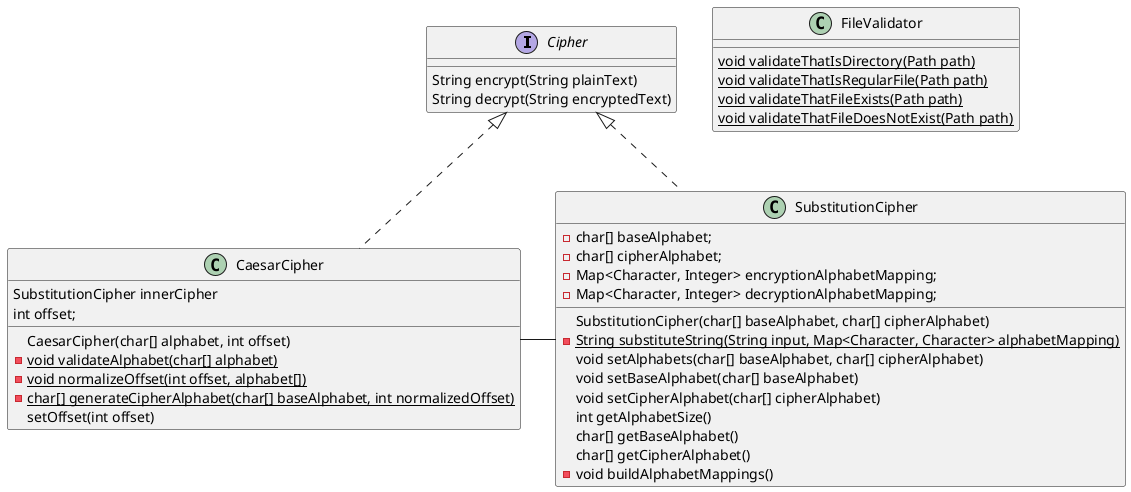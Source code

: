 @startuml

interface Cipher {
    String encrypt(String plainText)
    String decrypt(String encryptedText)
}

class SubstitutionCipher implements Cipher {
    - char[] baseAlphabet;
    - char[] cipherAlphabet;
    - Map<Character, Integer> encryptionAlphabetMapping;
    - Map<Character, Integer> decryptionAlphabetMapping;

    SubstitutionCipher(char[] baseAlphabet, char[] cipherAlphabet)
    - {static} String substituteString(String input, Map<Character, Character> alphabetMapping)
    void setAlphabets(char[] baseAlphabet, char[] cipherAlphabet)
    void setBaseAlphabet(char[] baseAlphabet)
    void setCipherAlphabet(char[] cipherAlphabet)
    int getAlphabetSize()
    char[] getBaseAlphabet()
    char[] getCipherAlphabet()
    - void buildAlphabetMappings()
}

class CaesarCipher implements Cipher {
    SubstitutionCipher innerCipher
    int offset;

    CaesarCipher(char[] alphabet, int offset)
    - {static} void validateAlphabet(char[] alphabet)
    - {static} void normalizeOffset(int offset, alphabet[])
    - {static} char[] generateCipherAlphabet(char[] baseAlphabet, int normalizedOffset)
    setOffset(int offset)

}

class FileValidator
{
    {static} void validateThatIsDirectory(Path path)
    {static} void validateThatIsRegularFile(Path path)
    {static} void validateThatFileExists(Path path)
    {static} void validateThatFileDoesNotExist(Path path)
}

CaesarCipher - SubstitutionCipher
@enduml
